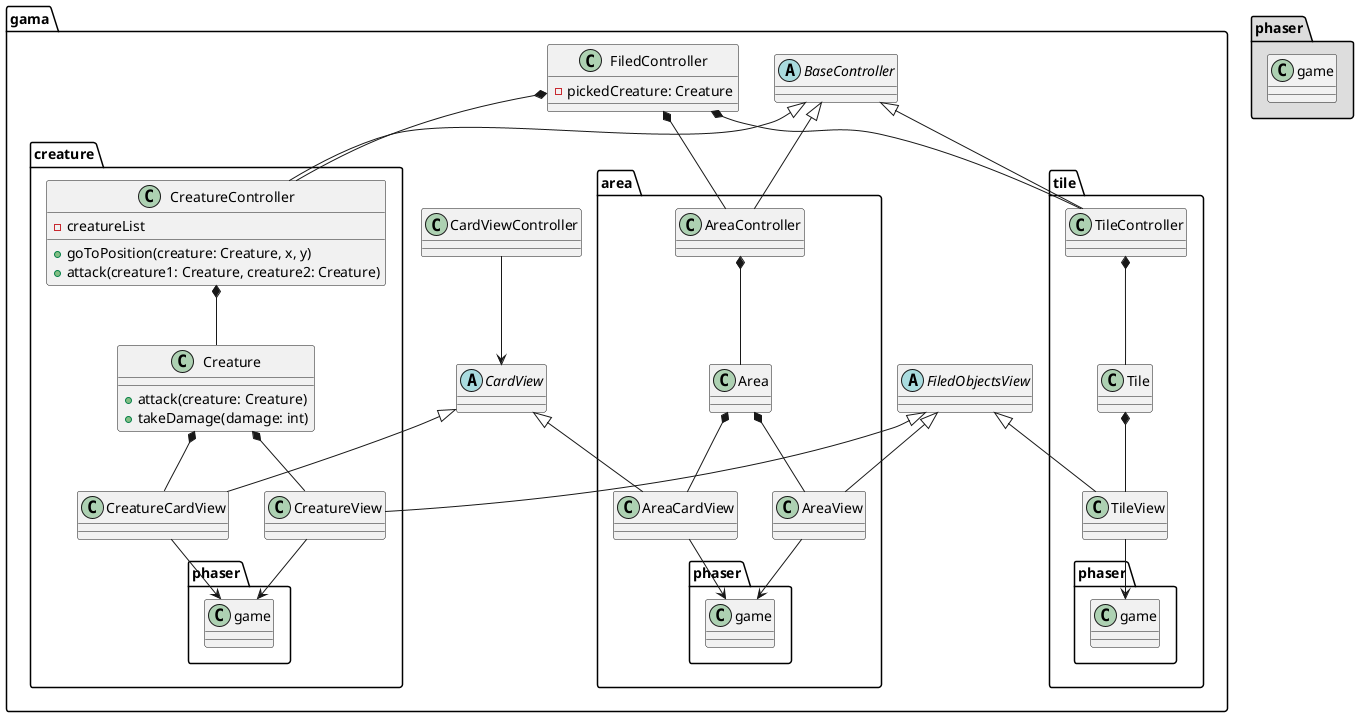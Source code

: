 @startuml

package "gama" {
    abstract class BaseController
    BaseController <|-- gama.creature.CreatureController
    BaseController <|-- gama.area.AreaController
    BaseController <|-- gama.tile.TileController


    abstract class FiledObjectsView
    FiledObjectsView <|-- gama.creature.CreatureView
    FiledObjectsView <|-- gama.area.AreaView
    FiledObjectsView <|-- gama.tile.TileView


    abstract class CardView
    CardView <|-- gama.creature.CreatureCardView
    CardView <|-- gama.area.AreaCardView


    class FiledController {
        - pickedCreature: Creature
    }
    FiledController *-- gama.tile.TileController
    FiledController *-- gama.creature.CreatureController
    FiledController *-- gama.area.AreaController


    class CardViewController
    CardViewController --> CardView
}


package "gama.creature" {
    class CreatureController {
        - creatureList
        + goToPosition(creature: Creature, x, y)
        + attack(creature1: Creature, creature2: Creature)
    }
    CreatureController *-- Creature


    class Creature {
        + attack(creature: Creature)
        + takeDamage(damage: int)
    }
    Creature *-- CreatureView
    Creature *-- CreatureCardView


    class CreatureView
    CreatureView --> phaser.game


    class CreatureCardView
    CreatureCardView --> phaser.game
}


package "gama.tile" {
    class TileController
    TileController *-- Tile


    class Tile
    Tile *-- TileView


    class TileView
    TileView --> phaser.game
}


package "gama.area" {
    class AreaController
    AreaController *-- Area


    class Area
    Area *-- AreaView
    Area *-- AreaCardView


    class AreaView
    AreaView --> phaser.game


    class AreaCardView
    AreaCardView --> phaser.game
}


package "phaser" #DDDDDD {
    class game
}
@enduml